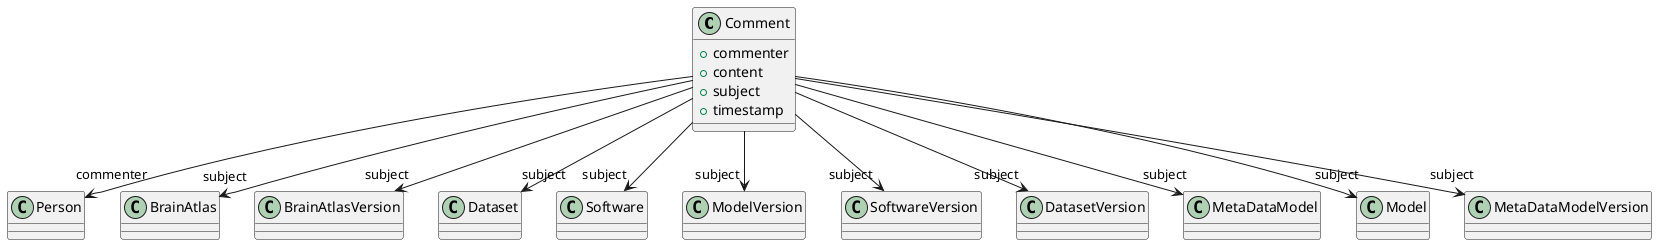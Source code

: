 @startuml
class Comment {
+commenter
+content
+subject
+timestamp

}
Comment -d-> "commenter" Person
Comment -d-> "subject" BrainAtlas
Comment -d-> "subject" BrainAtlasVersion
Comment -d-> "subject" Dataset
Comment -d-> "subject" Software
Comment -d-> "subject" ModelVersion
Comment -d-> "subject" SoftwareVersion
Comment -d-> "subject" DatasetVersion
Comment -d-> "subject" MetaDataModel
Comment -d-> "subject" Model
Comment -d-> "subject" MetaDataModelVersion

@enduml